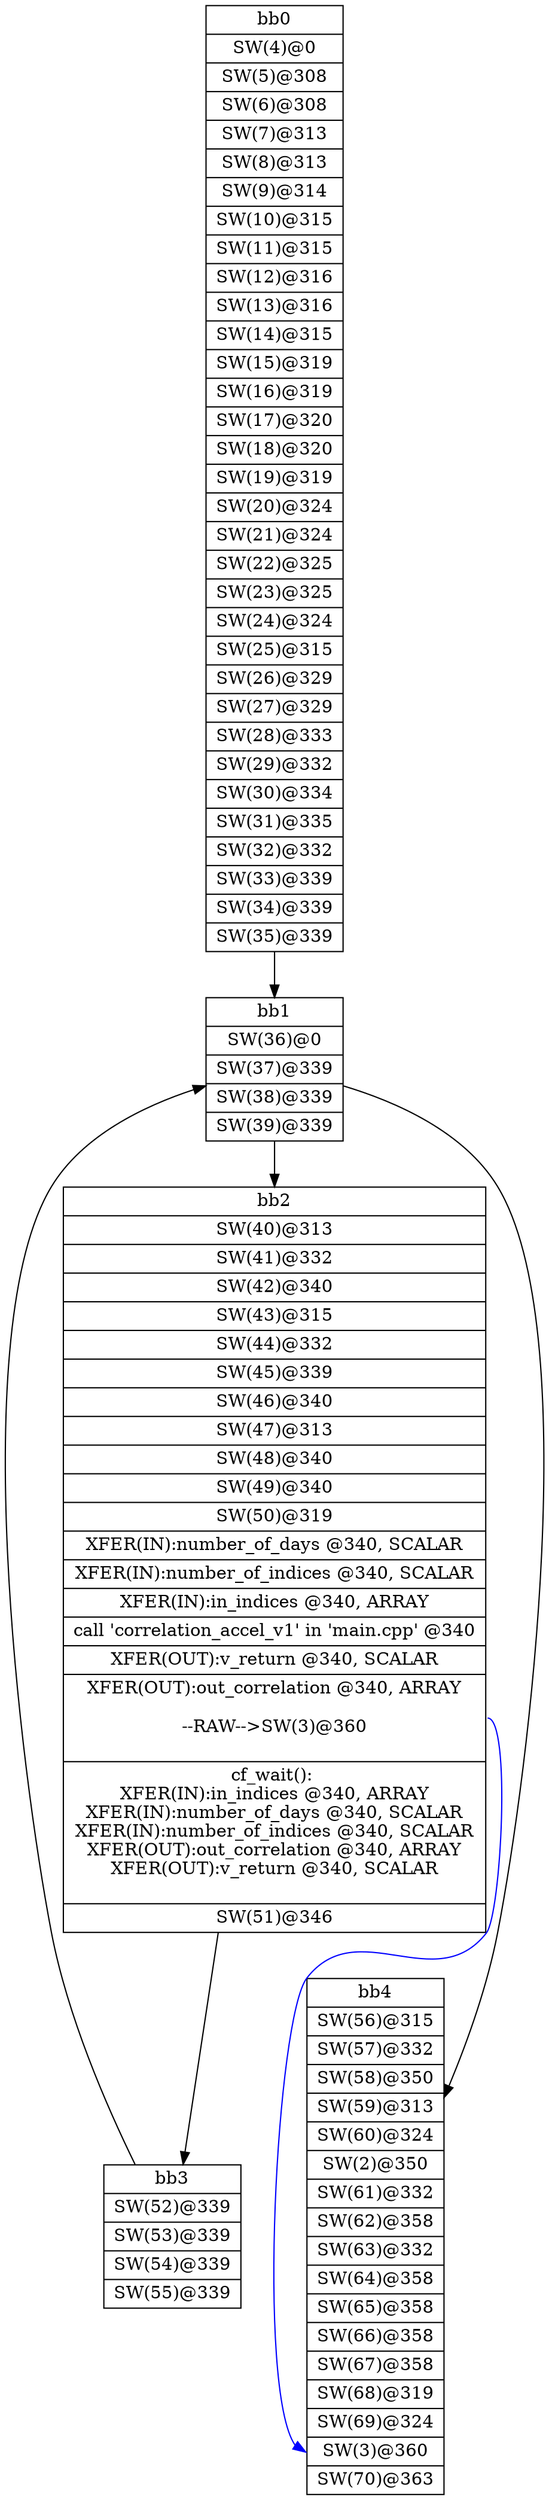 digraph CDFG {
node [shape=record];
bb0 [shape=record, label = "{bb0|<x0x2233230>SW(4)@0\n|<x0x2232e50>SW(5)@308\n|<x0x2232fb0>SW(6)@308\n|<x0x2233110>SW(7)@313\n|<x0x21f1320>SW(8)@313\n|<x0x21f1480>SW(9)@314\n|<x0x21f15e0>SW(10)@315\n|<x0x21f1740>SW(11)@315\n|<x0x21f18a0>SW(12)@316\n|<x0x21f1a10>SW(13)@316\n|<x0x21f1b40>SW(14)@315\n|<x0x21f1ca0>SW(15)@319\n|<x0x21f1e00>SW(16)@319\n|<x0x21f1f60>SW(17)@320\n|<x0x21f20d0>SW(18)@320\n|<x0x21f2200>SW(19)@319\n|<x0x21f2360>SW(20)@324\n|<x0x21f24c0>SW(21)@324\n|<x0x21f2620>SW(22)@325\n|<x0x21f2790>SW(23)@325\n|<x0x21f28c0>SW(24)@324\n|<x0x21f2a20>SW(25)@315\n|<x0x21f2b80>SW(26)@329\n|<x0x21f2cb0>SW(27)@329\n|<x0x21f2e00>SW(28)@333\n|<x0x21f2f70>SW(29)@332\n|<x0x21f30e0>SW(30)@334\n|<x0x2234550>SW(31)@335\n|<x0x22366d0>SW(32)@332\n|<x0x2236840>SW(33)@339\n|<x0x2236980>SW(34)@339\n|<x0x2236ae0>SW(35)@339\n}"];
bb1 [shape=record, label = "{bb1|<x0x2234690>SW(36)@0\n|<x0x2234750>SW(37)@339\n|<x0x22348b0>SW(38)@339\n|<x0x22349f0>SW(39)@339\n}"];
bb2 [shape=record, label = "{bb2|<x0x2234630>SW(40)@313\n|<x0x2234cd0>SW(41)@332\n|<x0x2234e40>SW(42)@340\n|<x0x2234f80>SW(43)@315\n|<x0x22350e0>SW(44)@332\n|<x0x2235250>SW(45)@339\n|<x0x22353b0>SW(46)@340\n|<x0x22354f0>SW(47)@313\n|<x0x2235650>SW(48)@340\n|<x0x2235780>SW(49)@340\n|<x0x22358c0>SW(50)@319\n|<x0x2237400>XFER(IN):number_of_days @340, SCALAR\n|<x0x2237480>XFER(IN):number_of_indices @340, SCALAR\n|<x0x2237500>XFER(IN):in_indices @340, ARRAY\n|<x0x21ed780>call 'correlation_accel_v1' in 'main.cpp' @340\n|<x0x2237600>XFER(OUT):v_return @340, SCALAR\n|<x0x2237580>XFER(OUT):out_correlation @340, ARRAY\n\n--RAW--\>SW(3)@360\n\n|<x0x21f1220>cf_wait(): \nXFER(IN):in_indices @340, ARRAY\nXFER(IN):number_of_days @340, SCALAR\nXFER(IN):number_of_indices @340, SCALAR\nXFER(OUT):out_correlation @340, ARRAY\nXFER(OUT):v_return @340, SCALAR\n\n|<x0x2235a20>SW(51)@346\n}"];
bb3 [shape=record, label = "{bb3|<x0x2235b00>SW(52)@339\n|<x0x2235c60>SW(53)@339\n|<x0x2235da0>SW(54)@339\n|<x0x2235f00>SW(55)@339\n}"];
bb4 [shape=record, label = "{bb4|<x0x2234b20>SW(56)@315\n|<x0x2236230>SW(57)@332\n|<x0x22363a0>SW(58)@350\n|<x0x22364e0>SW(59)@313\n|<x0x2236bc0>SW(60)@324\n|<x0x21f1060>SW(2)@350\n|<x0x2238d30>SW(61)@332\n|<x0x2238ea0>SW(62)@358\n|<x0x2238fe0>SW(63)@332\n|<x0x2239150>SW(64)@358\n|<x0x2236ca0>SW(65)@358\n|<x0x2236dd0>SW(66)@358\n|<x0x2236f00>SW(67)@358\n|<x0x2237060>SW(68)@319\n|<x0x22371c0>SW(69)@324\n|<x0x21f1000>SW(3)@360\n|<x0x2237320>SW(70)@363\n}"];
bb0 -> bb1
bb1 -> bb2
bb1 -> bb4
bb2 -> bb3
bb3 -> bb1
bb2:x0x2237580 -> bb4:x0x21f1000[color=blue]
}
